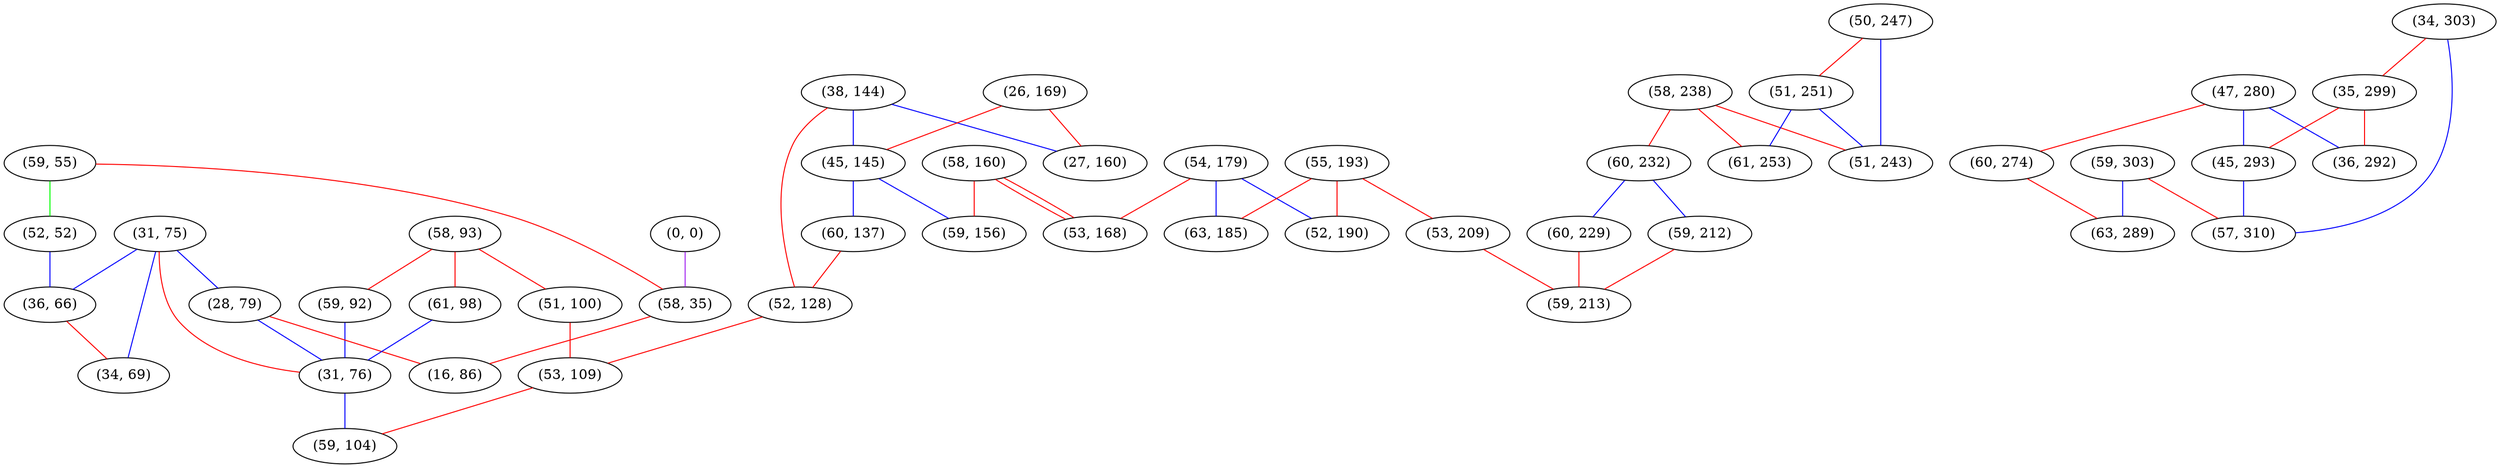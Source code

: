 graph "" {
"(59, 55)";
"(58, 238)";
"(47, 280)";
"(31, 75)";
"(58, 160)";
"(58, 93)";
"(52, 52)";
"(60, 232)";
"(54, 179)";
"(53, 168)";
"(59, 212)";
"(59, 92)";
"(38, 144)";
"(50, 247)";
"(60, 274)";
"(59, 303)";
"(51, 251)";
"(26, 169)";
"(45, 145)";
"(28, 79)";
"(55, 193)";
"(34, 303)";
"(36, 66)";
"(27, 160)";
"(60, 229)";
"(0, 0)";
"(51, 243)";
"(51, 100)";
"(60, 137)";
"(35, 299)";
"(52, 128)";
"(61, 98)";
"(53, 209)";
"(59, 156)";
"(53, 109)";
"(63, 289)";
"(61, 253)";
"(59, 213)";
"(36, 292)";
"(58, 35)";
"(45, 293)";
"(31, 76)";
"(16, 86)";
"(52, 190)";
"(63, 185)";
"(59, 104)";
"(34, 69)";
"(57, 310)";
"(59, 55)" -- "(52, 52)"  [color=green, key=0, weight=2];
"(59, 55)" -- "(58, 35)"  [color=red, key=0, weight=1];
"(58, 238)" -- "(60, 232)"  [color=red, key=0, weight=1];
"(58, 238)" -- "(51, 243)"  [color=red, key=0, weight=1];
"(58, 238)" -- "(61, 253)"  [color=red, key=0, weight=1];
"(47, 280)" -- "(60, 274)"  [color=red, key=0, weight=1];
"(47, 280)" -- "(36, 292)"  [color=blue, key=0, weight=3];
"(47, 280)" -- "(45, 293)"  [color=blue, key=0, weight=3];
"(31, 75)" -- "(31, 76)"  [color=red, key=0, weight=1];
"(31, 75)" -- "(36, 66)"  [color=blue, key=0, weight=3];
"(31, 75)" -- "(28, 79)"  [color=blue, key=0, weight=3];
"(31, 75)" -- "(34, 69)"  [color=blue, key=0, weight=3];
"(58, 160)" -- "(59, 156)"  [color=red, key=0, weight=1];
"(58, 160)" -- "(53, 168)"  [color=red, key=0, weight=1];
"(58, 160)" -- "(53, 168)"  [color=red, key=1, weight=1];
"(58, 93)" -- "(61, 98)"  [color=red, key=0, weight=1];
"(58, 93)" -- "(59, 92)"  [color=red, key=0, weight=1];
"(58, 93)" -- "(51, 100)"  [color=red, key=0, weight=1];
"(52, 52)" -- "(36, 66)"  [color=blue, key=0, weight=3];
"(60, 232)" -- "(60, 229)"  [color=blue, key=0, weight=3];
"(60, 232)" -- "(59, 212)"  [color=blue, key=0, weight=3];
"(54, 179)" -- "(52, 190)"  [color=blue, key=0, weight=3];
"(54, 179)" -- "(53, 168)"  [color=red, key=0, weight=1];
"(54, 179)" -- "(63, 185)"  [color=blue, key=0, weight=3];
"(59, 212)" -- "(59, 213)"  [color=red, key=0, weight=1];
"(59, 92)" -- "(31, 76)"  [color=blue, key=0, weight=3];
"(38, 144)" -- "(27, 160)"  [color=blue, key=0, weight=3];
"(38, 144)" -- "(45, 145)"  [color=blue, key=0, weight=3];
"(38, 144)" -- "(52, 128)"  [color=red, key=0, weight=1];
"(50, 247)" -- "(51, 251)"  [color=red, key=0, weight=1];
"(50, 247)" -- "(51, 243)"  [color=blue, key=0, weight=3];
"(60, 274)" -- "(63, 289)"  [color=red, key=0, weight=1];
"(59, 303)" -- "(57, 310)"  [color=red, key=0, weight=1];
"(59, 303)" -- "(63, 289)"  [color=blue, key=0, weight=3];
"(51, 251)" -- "(51, 243)"  [color=blue, key=0, weight=3];
"(51, 251)" -- "(61, 253)"  [color=blue, key=0, weight=3];
"(26, 169)" -- "(27, 160)"  [color=red, key=0, weight=1];
"(26, 169)" -- "(45, 145)"  [color=red, key=0, weight=1];
"(45, 145)" -- "(59, 156)"  [color=blue, key=0, weight=3];
"(45, 145)" -- "(60, 137)"  [color=blue, key=0, weight=3];
"(28, 79)" -- "(31, 76)"  [color=blue, key=0, weight=3];
"(28, 79)" -- "(16, 86)"  [color=red, key=0, weight=1];
"(55, 193)" -- "(53, 209)"  [color=red, key=0, weight=1];
"(55, 193)" -- "(52, 190)"  [color=red, key=0, weight=1];
"(55, 193)" -- "(63, 185)"  [color=red, key=0, weight=1];
"(34, 303)" -- "(57, 310)"  [color=blue, key=0, weight=3];
"(34, 303)" -- "(35, 299)"  [color=red, key=0, weight=1];
"(36, 66)" -- "(34, 69)"  [color=red, key=0, weight=1];
"(60, 229)" -- "(59, 213)"  [color=red, key=0, weight=1];
"(0, 0)" -- "(58, 35)"  [color=purple, key=0, weight=4];
"(51, 100)" -- "(53, 109)"  [color=red, key=0, weight=1];
"(60, 137)" -- "(52, 128)"  [color=red, key=0, weight=1];
"(35, 299)" -- "(36, 292)"  [color=red, key=0, weight=1];
"(35, 299)" -- "(45, 293)"  [color=red, key=0, weight=1];
"(52, 128)" -- "(53, 109)"  [color=red, key=0, weight=1];
"(61, 98)" -- "(31, 76)"  [color=blue, key=0, weight=3];
"(53, 209)" -- "(59, 213)"  [color=red, key=0, weight=1];
"(53, 109)" -- "(59, 104)"  [color=red, key=0, weight=1];
"(58, 35)" -- "(16, 86)"  [color=red, key=0, weight=1];
"(45, 293)" -- "(57, 310)"  [color=blue, key=0, weight=3];
"(31, 76)" -- "(59, 104)"  [color=blue, key=0, weight=3];
}
